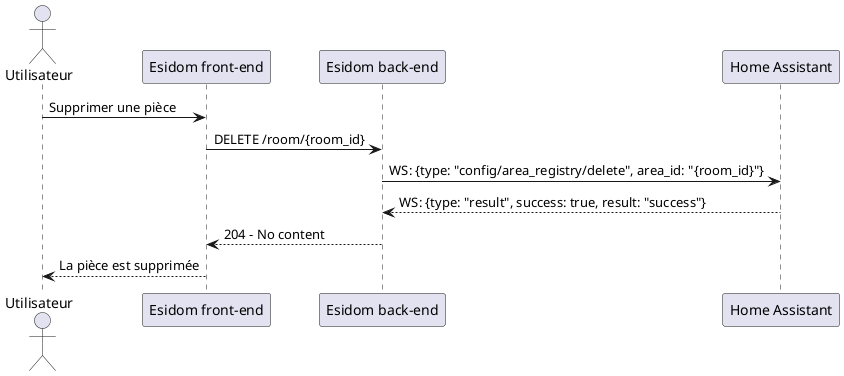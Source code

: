 @startuml supprimer pièce

actor "Utilisateur" as u
participant "Esidom front-end" as fe
participant "Esidom back-end" as m
participant "Home Assistant" as ha

u -> fe: Supprimer une pièce
fe -> m: DELETE /room/{room_id}
m -> ha: WS: {type: "config/area_registry/delete", area_id: "{room_id}"}
ha --> m: WS: {type: "result", success: true, result: "success"}
m --> fe: 204 - No content
fe --> u: La pièce est supprimée

@enduml